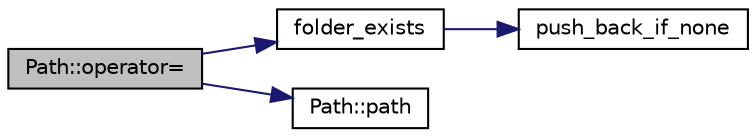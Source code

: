 digraph "Path::operator="
{
 // LATEX_PDF_SIZE
  edge [fontname="Helvetica",fontsize="10",labelfontname="Helvetica",labelfontsize="10"];
  node [fontname="Helvetica",fontsize="10",shape=record];
  rankdir="LR";
  Node1 [label="Path::operator=",height=0.2,width=0.4,color="black", fillcolor="grey75", style="filled", fontcolor="black",tooltip=" "];
  Node1 -> Node2 [color="midnightblue",fontsize="10",style="solid",fontname="Helvetica"];
  Node2 [label="folder_exists",height=0.2,width=0.4,color="black", fillcolor="white", style="filled",URL="$files__functions_8hpp.html#a6d7a6f0ccbecfe41730c211f472cfcb3",tooltip=" "];
  Node2 -> Node3 [color="midnightblue",fontsize="10",style="solid",fontname="Helvetica"];
  Node3 [label="push_back_if_none",height=0.2,width=0.4,color="black", fillcolor="white", style="filled",URL="$files__functions_8hpp.html#a4a072faccd444b8907dffd96e6211461",tooltip=" "];
  Node1 -> Node4 [color="midnightblue",fontsize="10",style="solid",fontname="Helvetica"];
  Node4 [label="Path::path",height=0.2,width=0.4,color="black", fillcolor="white", style="filled",URL="$class_path.html#a7797092ad2d61166d4adcecff31e34bb",tooltip=" "];
}
